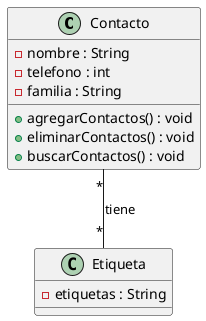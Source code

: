 @startuml

class Contacto {
    - nombre : String
    - telefono : int
    - familia : String

    +agregarContactos() : void
    +eliminarContactos() : void
    +buscarContactos() : void
}

class Etiqueta {
    - etiquetas : String
}

Contacto "*" -- "*" Etiqueta : tiene
@enduml

